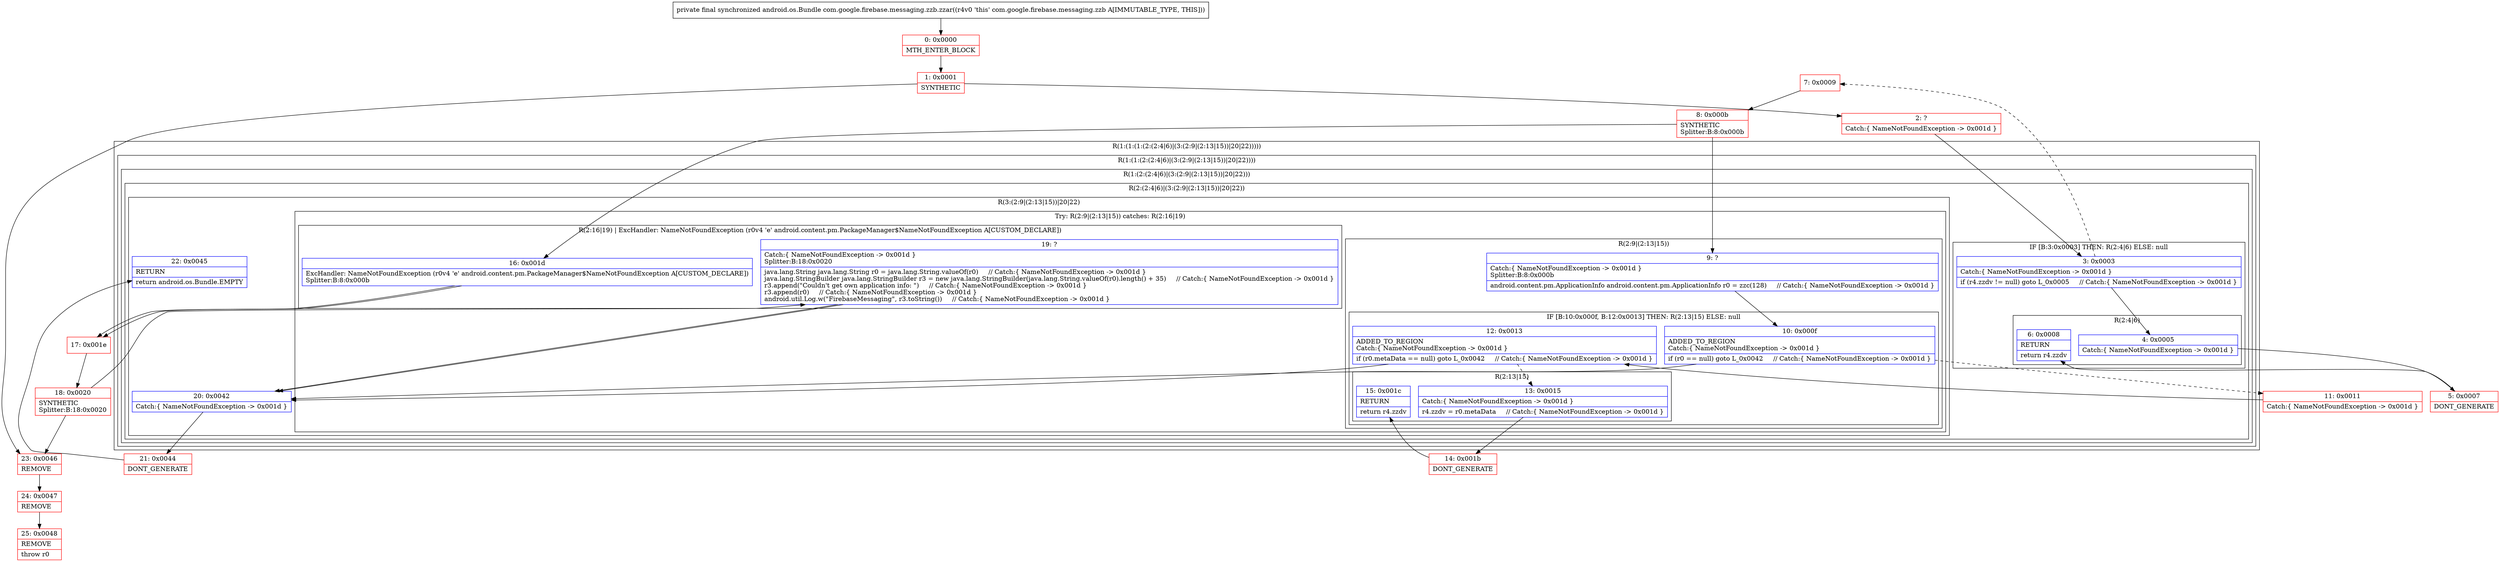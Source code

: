 digraph "CFG forcom.google.firebase.messaging.zzb.zzar()Landroid\/os\/Bundle;" {
subgraph cluster_Region_692872045 {
label = "R(1:(1:(1:(2:(2:4|6)|(3:(2:9|(2:13|15))|20|22)))))";
node [shape=record,color=blue];
subgraph cluster_Region_666964301 {
label = "R(1:(1:(2:(2:4|6)|(3:(2:9|(2:13|15))|20|22))))";
node [shape=record,color=blue];
subgraph cluster_Region_996527808 {
label = "R(1:(2:(2:4|6)|(3:(2:9|(2:13|15))|20|22)))";
node [shape=record,color=blue];
subgraph cluster_Region_670180691 {
label = "R(2:(2:4|6)|(3:(2:9|(2:13|15))|20|22))";
node [shape=record,color=blue];
subgraph cluster_IfRegion_1836019147 {
label = "IF [B:3:0x0003] THEN: R(2:4|6) ELSE: null";
node [shape=record,color=blue];
Node_3 [shape=record,label="{3\:\ 0x0003|Catch:\{ NameNotFoundException \-\> 0x001d \}\l|if (r4.zzdv != null) goto L_0x0005     \/\/ Catch:\{ NameNotFoundException \-\> 0x001d \}\l}"];
subgraph cluster_Region_1108038226 {
label = "R(2:4|6)";
node [shape=record,color=blue];
Node_4 [shape=record,label="{4\:\ 0x0005|Catch:\{ NameNotFoundException \-\> 0x001d \}\l}"];
Node_6 [shape=record,label="{6\:\ 0x0008|RETURN\l|return r4.zzdv\l}"];
}
}
subgraph cluster_Region_1460504349 {
label = "R(3:(2:9|(2:13|15))|20|22)";
node [shape=record,color=blue];
subgraph cluster_TryCatchRegion_1642326034 {
label = "Try: R(2:9|(2:13|15)) catches: R(2:16|19)";
node [shape=record,color=blue];
subgraph cluster_Region_1735641160 {
label = "R(2:9|(2:13|15))";
node [shape=record,color=blue];
Node_9 [shape=record,label="{9\:\ ?|Catch:\{ NameNotFoundException \-\> 0x001d \}\lSplitter:B:8:0x000b\l|android.content.pm.ApplicationInfo android.content.pm.ApplicationInfo r0 = zzc(128)     \/\/ Catch:\{ NameNotFoundException \-\> 0x001d \}\l}"];
subgraph cluster_IfRegion_835280708 {
label = "IF [B:10:0x000f, B:12:0x0013] THEN: R(2:13|15) ELSE: null";
node [shape=record,color=blue];
Node_10 [shape=record,label="{10\:\ 0x000f|ADDED_TO_REGION\lCatch:\{ NameNotFoundException \-\> 0x001d \}\l|if (r0 == null) goto L_0x0042     \/\/ Catch:\{ NameNotFoundException \-\> 0x001d \}\l}"];
Node_12 [shape=record,label="{12\:\ 0x0013|ADDED_TO_REGION\lCatch:\{ NameNotFoundException \-\> 0x001d \}\l|if (r0.metaData == null) goto L_0x0042     \/\/ Catch:\{ NameNotFoundException \-\> 0x001d \}\l}"];
subgraph cluster_Region_1625364514 {
label = "R(2:13|15)";
node [shape=record,color=blue];
Node_13 [shape=record,label="{13\:\ 0x0015|Catch:\{ NameNotFoundException \-\> 0x001d \}\l|r4.zzdv = r0.metaData     \/\/ Catch:\{ NameNotFoundException \-\> 0x001d \}\l}"];
Node_15 [shape=record,label="{15\:\ 0x001c|RETURN\l|return r4.zzdv\l}"];
}
}
}
subgraph cluster_Region_1510614914 {
label = "R(2:16|19) | ExcHandler: NameNotFoundException (r0v4 'e' android.content.pm.PackageManager$NameNotFoundException A[CUSTOM_DECLARE])\l";
node [shape=record,color=blue];
Node_16 [shape=record,label="{16\:\ 0x001d|ExcHandler: NameNotFoundException (r0v4 'e' android.content.pm.PackageManager$NameNotFoundException A[CUSTOM_DECLARE])\lSplitter:B:8:0x000b\l}"];
Node_19 [shape=record,label="{19\:\ ?|Catch:\{ NameNotFoundException \-\> 0x001d \}\lSplitter:B:18:0x0020\l|java.lang.String java.lang.String r0 = java.lang.String.valueOf(r0)     \/\/ Catch:\{ NameNotFoundException \-\> 0x001d \}\ljava.lang.StringBuilder java.lang.StringBuilder r3 = new java.lang.StringBuilder(java.lang.String.valueOf(r0).length() + 35)     \/\/ Catch:\{ NameNotFoundException \-\> 0x001d \}\lr3.append(\"Couldn't get own application info: \")     \/\/ Catch:\{ NameNotFoundException \-\> 0x001d \}\lr3.append(r0)     \/\/ Catch:\{ NameNotFoundException \-\> 0x001d \}\landroid.util.Log.w(\"FirebaseMessaging\", r3.toString())     \/\/ Catch:\{ NameNotFoundException \-\> 0x001d \}\l}"];
}
}
Node_20 [shape=record,label="{20\:\ 0x0042|Catch:\{ NameNotFoundException \-\> 0x001d \}\l}"];
Node_22 [shape=record,label="{22\:\ 0x0045|RETURN\l|return android.os.Bundle.EMPTY\l}"];
}
}
}
}
}
subgraph cluster_Region_1510614914 {
label = "R(2:16|19) | ExcHandler: NameNotFoundException (r0v4 'e' android.content.pm.PackageManager$NameNotFoundException A[CUSTOM_DECLARE])\l";
node [shape=record,color=blue];
Node_16 [shape=record,label="{16\:\ 0x001d|ExcHandler: NameNotFoundException (r0v4 'e' android.content.pm.PackageManager$NameNotFoundException A[CUSTOM_DECLARE])\lSplitter:B:8:0x000b\l}"];
Node_19 [shape=record,label="{19\:\ ?|Catch:\{ NameNotFoundException \-\> 0x001d \}\lSplitter:B:18:0x0020\l|java.lang.String java.lang.String r0 = java.lang.String.valueOf(r0)     \/\/ Catch:\{ NameNotFoundException \-\> 0x001d \}\ljava.lang.StringBuilder java.lang.StringBuilder r3 = new java.lang.StringBuilder(java.lang.String.valueOf(r0).length() + 35)     \/\/ Catch:\{ NameNotFoundException \-\> 0x001d \}\lr3.append(\"Couldn't get own application info: \")     \/\/ Catch:\{ NameNotFoundException \-\> 0x001d \}\lr3.append(r0)     \/\/ Catch:\{ NameNotFoundException \-\> 0x001d \}\landroid.util.Log.w(\"FirebaseMessaging\", r3.toString())     \/\/ Catch:\{ NameNotFoundException \-\> 0x001d \}\l}"];
}
Node_0 [shape=record,color=red,label="{0\:\ 0x0000|MTH_ENTER_BLOCK\l}"];
Node_1 [shape=record,color=red,label="{1\:\ 0x0001|SYNTHETIC\l}"];
Node_2 [shape=record,color=red,label="{2\:\ ?|Catch:\{ NameNotFoundException \-\> 0x001d \}\l}"];
Node_5 [shape=record,color=red,label="{5\:\ 0x0007|DONT_GENERATE\l}"];
Node_7 [shape=record,color=red,label="{7\:\ 0x0009}"];
Node_8 [shape=record,color=red,label="{8\:\ 0x000b|SYNTHETIC\lSplitter:B:8:0x000b\l}"];
Node_11 [shape=record,color=red,label="{11\:\ 0x0011|Catch:\{ NameNotFoundException \-\> 0x001d \}\l}"];
Node_14 [shape=record,color=red,label="{14\:\ 0x001b|DONT_GENERATE\l}"];
Node_17 [shape=record,color=red,label="{17\:\ 0x001e}"];
Node_18 [shape=record,color=red,label="{18\:\ 0x0020|SYNTHETIC\lSplitter:B:18:0x0020\l}"];
Node_21 [shape=record,color=red,label="{21\:\ 0x0044|DONT_GENERATE\l}"];
Node_23 [shape=record,color=red,label="{23\:\ 0x0046|REMOVE\l}"];
Node_24 [shape=record,color=red,label="{24\:\ 0x0047|REMOVE\l}"];
Node_25 [shape=record,color=red,label="{25\:\ 0x0048|REMOVE\l|throw r0\l}"];
MethodNode[shape=record,label="{private final synchronized android.os.Bundle com.google.firebase.messaging.zzb.zzar((r4v0 'this' com.google.firebase.messaging.zzb A[IMMUTABLE_TYPE, THIS])) }"];
MethodNode -> Node_0;
Node_3 -> Node_4;
Node_3 -> Node_7[style=dashed];
Node_4 -> Node_5;
Node_9 -> Node_10;
Node_10 -> Node_11[style=dashed];
Node_10 -> Node_20;
Node_12 -> Node_13[style=dashed];
Node_12 -> Node_20;
Node_13 -> Node_14;
Node_16 -> Node_17;
Node_19 -> Node_20;
Node_20 -> Node_21;
Node_16 -> Node_17;
Node_19 -> Node_20;
Node_0 -> Node_1;
Node_1 -> Node_2;
Node_1 -> Node_23;
Node_2 -> Node_3;
Node_5 -> Node_6;
Node_7 -> Node_8;
Node_8 -> Node_9;
Node_8 -> Node_16;
Node_11 -> Node_12;
Node_14 -> Node_15;
Node_17 -> Node_18;
Node_18 -> Node_19;
Node_18 -> Node_23;
Node_21 -> Node_22;
Node_23 -> Node_24;
Node_24 -> Node_25;
}

